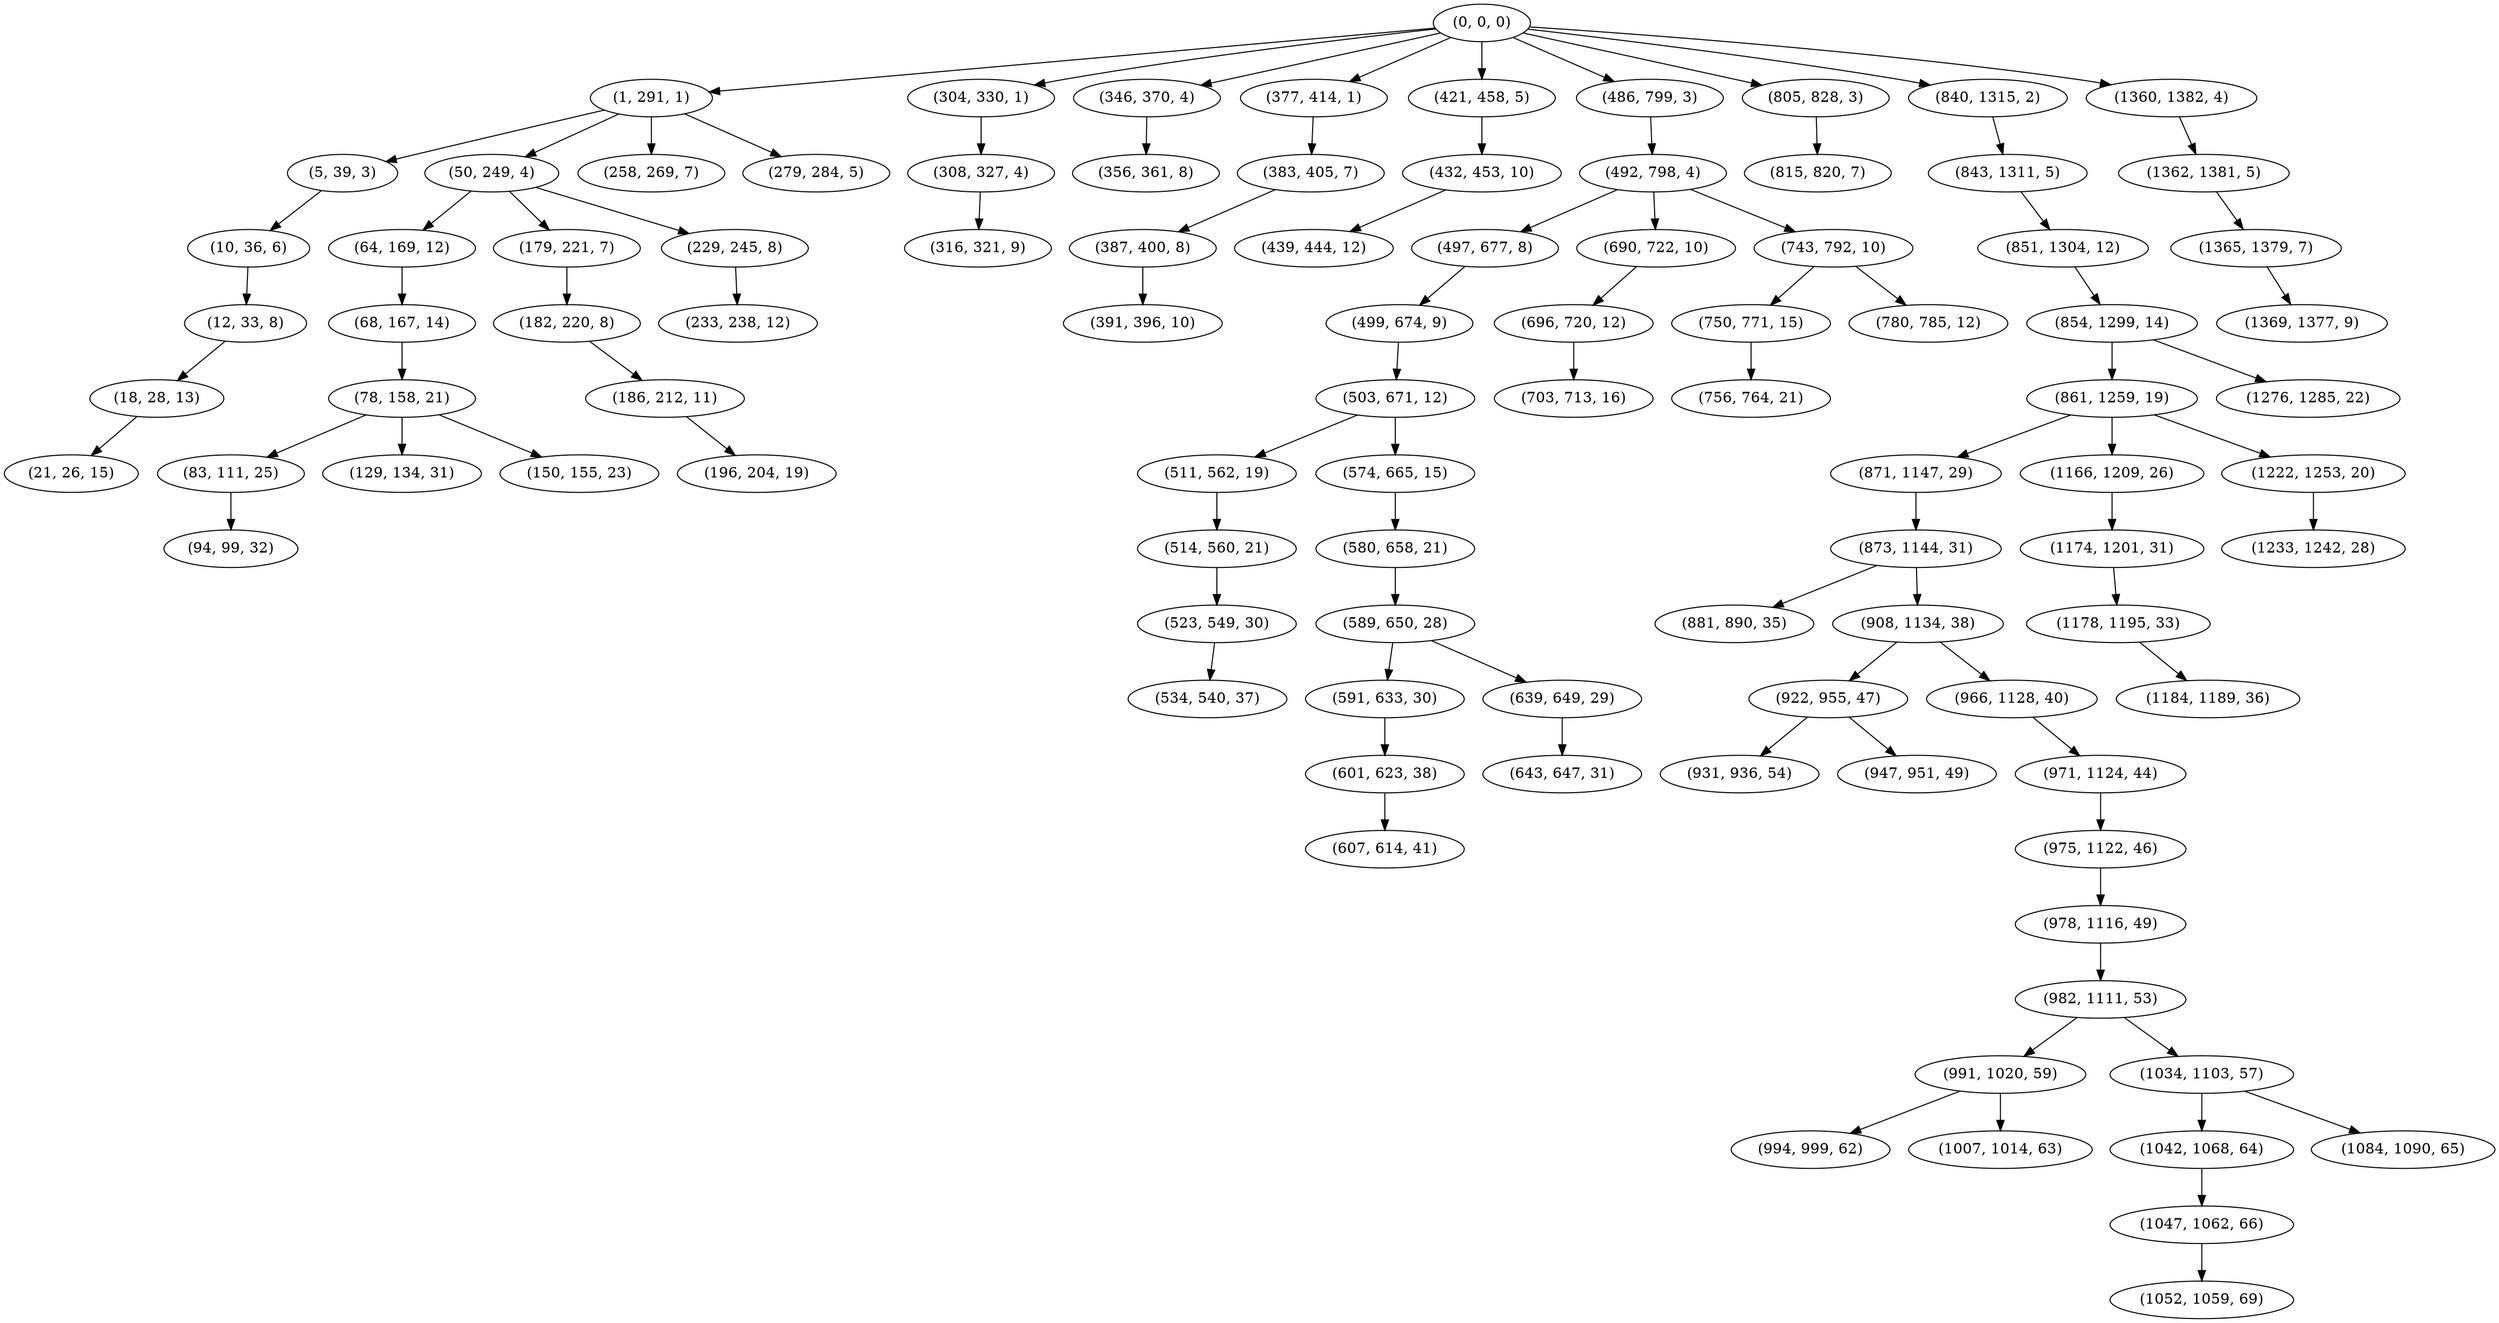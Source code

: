 digraph tree {
    "(0, 0, 0)";
    "(1, 291, 1)";
    "(5, 39, 3)";
    "(10, 36, 6)";
    "(12, 33, 8)";
    "(18, 28, 13)";
    "(21, 26, 15)";
    "(50, 249, 4)";
    "(64, 169, 12)";
    "(68, 167, 14)";
    "(78, 158, 21)";
    "(83, 111, 25)";
    "(94, 99, 32)";
    "(129, 134, 31)";
    "(150, 155, 23)";
    "(179, 221, 7)";
    "(182, 220, 8)";
    "(186, 212, 11)";
    "(196, 204, 19)";
    "(229, 245, 8)";
    "(233, 238, 12)";
    "(258, 269, 7)";
    "(279, 284, 5)";
    "(304, 330, 1)";
    "(308, 327, 4)";
    "(316, 321, 9)";
    "(346, 370, 4)";
    "(356, 361, 8)";
    "(377, 414, 1)";
    "(383, 405, 7)";
    "(387, 400, 8)";
    "(391, 396, 10)";
    "(421, 458, 5)";
    "(432, 453, 10)";
    "(439, 444, 12)";
    "(486, 799, 3)";
    "(492, 798, 4)";
    "(497, 677, 8)";
    "(499, 674, 9)";
    "(503, 671, 12)";
    "(511, 562, 19)";
    "(514, 560, 21)";
    "(523, 549, 30)";
    "(534, 540, 37)";
    "(574, 665, 15)";
    "(580, 658, 21)";
    "(589, 650, 28)";
    "(591, 633, 30)";
    "(601, 623, 38)";
    "(607, 614, 41)";
    "(639, 649, 29)";
    "(643, 647, 31)";
    "(690, 722, 10)";
    "(696, 720, 12)";
    "(703, 713, 16)";
    "(743, 792, 10)";
    "(750, 771, 15)";
    "(756, 764, 21)";
    "(780, 785, 12)";
    "(805, 828, 3)";
    "(815, 820, 7)";
    "(840, 1315, 2)";
    "(843, 1311, 5)";
    "(851, 1304, 12)";
    "(854, 1299, 14)";
    "(861, 1259, 19)";
    "(871, 1147, 29)";
    "(873, 1144, 31)";
    "(881, 890, 35)";
    "(908, 1134, 38)";
    "(922, 955, 47)";
    "(931, 936, 54)";
    "(947, 951, 49)";
    "(966, 1128, 40)";
    "(971, 1124, 44)";
    "(975, 1122, 46)";
    "(978, 1116, 49)";
    "(982, 1111, 53)";
    "(991, 1020, 59)";
    "(994, 999, 62)";
    "(1007, 1014, 63)";
    "(1034, 1103, 57)";
    "(1042, 1068, 64)";
    "(1047, 1062, 66)";
    "(1052, 1059, 69)";
    "(1084, 1090, 65)";
    "(1166, 1209, 26)";
    "(1174, 1201, 31)";
    "(1178, 1195, 33)";
    "(1184, 1189, 36)";
    "(1222, 1253, 20)";
    "(1233, 1242, 28)";
    "(1276, 1285, 22)";
    "(1360, 1382, 4)";
    "(1362, 1381, 5)";
    "(1365, 1379, 7)";
    "(1369, 1377, 9)";
    "(0, 0, 0)" -> "(1, 291, 1)";
    "(0, 0, 0)" -> "(304, 330, 1)";
    "(0, 0, 0)" -> "(346, 370, 4)";
    "(0, 0, 0)" -> "(377, 414, 1)";
    "(0, 0, 0)" -> "(421, 458, 5)";
    "(0, 0, 0)" -> "(486, 799, 3)";
    "(0, 0, 0)" -> "(805, 828, 3)";
    "(0, 0, 0)" -> "(840, 1315, 2)";
    "(0, 0, 0)" -> "(1360, 1382, 4)";
    "(1, 291, 1)" -> "(5, 39, 3)";
    "(1, 291, 1)" -> "(50, 249, 4)";
    "(1, 291, 1)" -> "(258, 269, 7)";
    "(1, 291, 1)" -> "(279, 284, 5)";
    "(5, 39, 3)" -> "(10, 36, 6)";
    "(10, 36, 6)" -> "(12, 33, 8)";
    "(12, 33, 8)" -> "(18, 28, 13)";
    "(18, 28, 13)" -> "(21, 26, 15)";
    "(50, 249, 4)" -> "(64, 169, 12)";
    "(50, 249, 4)" -> "(179, 221, 7)";
    "(50, 249, 4)" -> "(229, 245, 8)";
    "(64, 169, 12)" -> "(68, 167, 14)";
    "(68, 167, 14)" -> "(78, 158, 21)";
    "(78, 158, 21)" -> "(83, 111, 25)";
    "(78, 158, 21)" -> "(129, 134, 31)";
    "(78, 158, 21)" -> "(150, 155, 23)";
    "(83, 111, 25)" -> "(94, 99, 32)";
    "(179, 221, 7)" -> "(182, 220, 8)";
    "(182, 220, 8)" -> "(186, 212, 11)";
    "(186, 212, 11)" -> "(196, 204, 19)";
    "(229, 245, 8)" -> "(233, 238, 12)";
    "(304, 330, 1)" -> "(308, 327, 4)";
    "(308, 327, 4)" -> "(316, 321, 9)";
    "(346, 370, 4)" -> "(356, 361, 8)";
    "(377, 414, 1)" -> "(383, 405, 7)";
    "(383, 405, 7)" -> "(387, 400, 8)";
    "(387, 400, 8)" -> "(391, 396, 10)";
    "(421, 458, 5)" -> "(432, 453, 10)";
    "(432, 453, 10)" -> "(439, 444, 12)";
    "(486, 799, 3)" -> "(492, 798, 4)";
    "(492, 798, 4)" -> "(497, 677, 8)";
    "(492, 798, 4)" -> "(690, 722, 10)";
    "(492, 798, 4)" -> "(743, 792, 10)";
    "(497, 677, 8)" -> "(499, 674, 9)";
    "(499, 674, 9)" -> "(503, 671, 12)";
    "(503, 671, 12)" -> "(511, 562, 19)";
    "(503, 671, 12)" -> "(574, 665, 15)";
    "(511, 562, 19)" -> "(514, 560, 21)";
    "(514, 560, 21)" -> "(523, 549, 30)";
    "(523, 549, 30)" -> "(534, 540, 37)";
    "(574, 665, 15)" -> "(580, 658, 21)";
    "(580, 658, 21)" -> "(589, 650, 28)";
    "(589, 650, 28)" -> "(591, 633, 30)";
    "(589, 650, 28)" -> "(639, 649, 29)";
    "(591, 633, 30)" -> "(601, 623, 38)";
    "(601, 623, 38)" -> "(607, 614, 41)";
    "(639, 649, 29)" -> "(643, 647, 31)";
    "(690, 722, 10)" -> "(696, 720, 12)";
    "(696, 720, 12)" -> "(703, 713, 16)";
    "(743, 792, 10)" -> "(750, 771, 15)";
    "(743, 792, 10)" -> "(780, 785, 12)";
    "(750, 771, 15)" -> "(756, 764, 21)";
    "(805, 828, 3)" -> "(815, 820, 7)";
    "(840, 1315, 2)" -> "(843, 1311, 5)";
    "(843, 1311, 5)" -> "(851, 1304, 12)";
    "(851, 1304, 12)" -> "(854, 1299, 14)";
    "(854, 1299, 14)" -> "(861, 1259, 19)";
    "(854, 1299, 14)" -> "(1276, 1285, 22)";
    "(861, 1259, 19)" -> "(871, 1147, 29)";
    "(861, 1259, 19)" -> "(1166, 1209, 26)";
    "(861, 1259, 19)" -> "(1222, 1253, 20)";
    "(871, 1147, 29)" -> "(873, 1144, 31)";
    "(873, 1144, 31)" -> "(881, 890, 35)";
    "(873, 1144, 31)" -> "(908, 1134, 38)";
    "(908, 1134, 38)" -> "(922, 955, 47)";
    "(908, 1134, 38)" -> "(966, 1128, 40)";
    "(922, 955, 47)" -> "(931, 936, 54)";
    "(922, 955, 47)" -> "(947, 951, 49)";
    "(966, 1128, 40)" -> "(971, 1124, 44)";
    "(971, 1124, 44)" -> "(975, 1122, 46)";
    "(975, 1122, 46)" -> "(978, 1116, 49)";
    "(978, 1116, 49)" -> "(982, 1111, 53)";
    "(982, 1111, 53)" -> "(991, 1020, 59)";
    "(982, 1111, 53)" -> "(1034, 1103, 57)";
    "(991, 1020, 59)" -> "(994, 999, 62)";
    "(991, 1020, 59)" -> "(1007, 1014, 63)";
    "(1034, 1103, 57)" -> "(1042, 1068, 64)";
    "(1034, 1103, 57)" -> "(1084, 1090, 65)";
    "(1042, 1068, 64)" -> "(1047, 1062, 66)";
    "(1047, 1062, 66)" -> "(1052, 1059, 69)";
    "(1166, 1209, 26)" -> "(1174, 1201, 31)";
    "(1174, 1201, 31)" -> "(1178, 1195, 33)";
    "(1178, 1195, 33)" -> "(1184, 1189, 36)";
    "(1222, 1253, 20)" -> "(1233, 1242, 28)";
    "(1360, 1382, 4)" -> "(1362, 1381, 5)";
    "(1362, 1381, 5)" -> "(1365, 1379, 7)";
    "(1365, 1379, 7)" -> "(1369, 1377, 9)";
}
